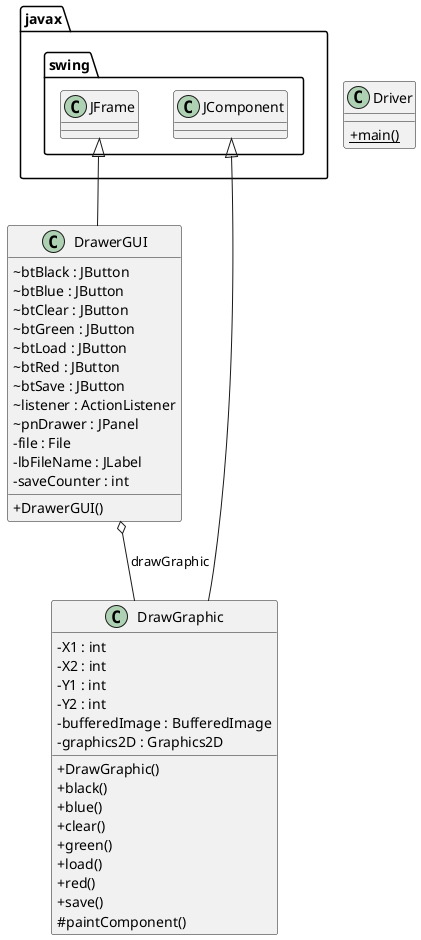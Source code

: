 @startuml

skinparam classAttributeIconSize 0

    class DrawGraphic {
        - X1 : int
        - X2 : int
        - Y1 : int
        - Y2 : int
        - bufferedImage : BufferedImage
        - graphics2D : Graphics2D
        + DrawGraphic()
        + black()
        + blue()
        + clear()
        + green()
        + load()
        + red()
        + save()
        # paintComponent()
    }

    class DrawerGUI {
        ~ btBlack : JButton
        ~ btBlue : JButton
        ~ btClear : JButton
        ~ btGreen : JButton
        ~ btLoad : JButton
        ~ btRed : JButton
        ~ btSave : JButton
        ~ listener : ActionListener
        ~ pnDrawer : JPanel
        - file : File
        - lbFileName : JLabel
        - saveCounter : int
        + DrawerGUI()
    }

    class Driver {
        {static} + main()
    }

  DrawGraphic -up-|> javax.swing.JComponent
  DrawerGUI -up-|> javax.swing.JFrame
  DrawerGUI o-- DrawGraphic : drawGraphic

@enduml
